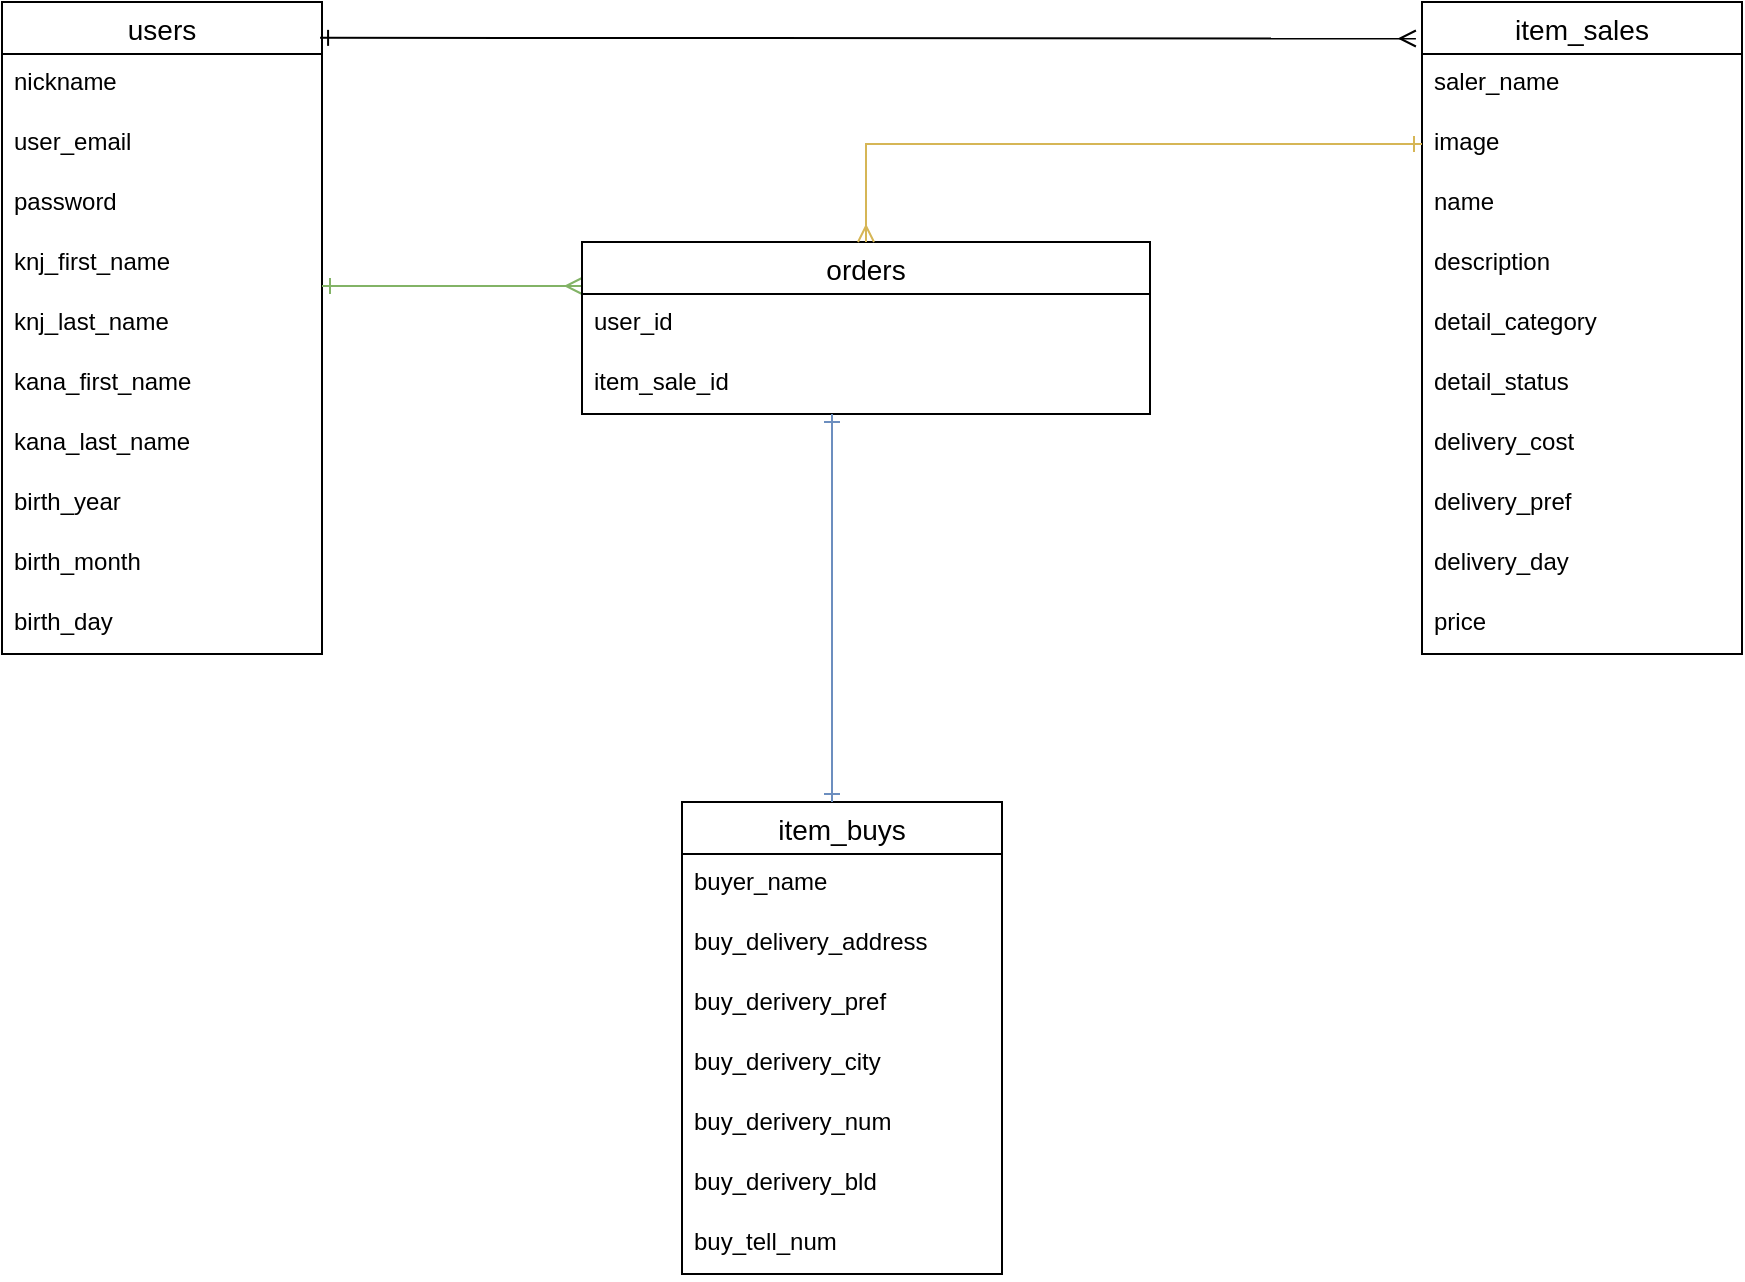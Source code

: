 <mxfile>
    <diagram id="2ylA5tk6WSc6-ruhwujN" name="ページ1">
        <mxGraphModel dx="769" dy="721" grid="1" gridSize="10" guides="1" tooltips="1" connect="1" arrows="1" fold="1" page="1" pageScale="1" pageWidth="827" pageHeight="1169" math="0" shadow="0">
            <root>
                <mxCell id="0"/>
                <mxCell id="1" parent="0"/>
                <mxCell id="2" value="users" style="swimlane;fontStyle=0;childLayout=stackLayout;horizontal=1;startSize=26;horizontalStack=0;resizeParent=1;resizeParentMax=0;resizeLast=0;collapsible=1;marginBottom=0;align=center;fontSize=14;" parent="1" vertex="1">
                    <mxGeometry x="40" y="40" width="160" height="326" as="geometry"/>
                </mxCell>
                <mxCell id="4" value="nickname" style="text;strokeColor=none;fillColor=none;spacingLeft=4;spacingRight=4;overflow=hidden;rotatable=0;points=[[0,0.5],[1,0.5]];portConstraint=eastwest;fontSize=12;" parent="2" vertex="1">
                    <mxGeometry y="26" width="160" height="30" as="geometry"/>
                </mxCell>
                <mxCell id="5" value="user_email" style="text;strokeColor=none;fillColor=none;spacingLeft=4;spacingRight=4;overflow=hidden;rotatable=0;points=[[0,0.5],[1,0.5]];portConstraint=eastwest;fontSize=12;" parent="2" vertex="1">
                    <mxGeometry y="56" width="160" height="30" as="geometry"/>
                </mxCell>
                <mxCell id="10" value="password" style="text;strokeColor=none;fillColor=none;spacingLeft=4;spacingRight=4;overflow=hidden;rotatable=0;points=[[0,0.5],[1,0.5]];portConstraint=eastwest;fontSize=12;" parent="2" vertex="1">
                    <mxGeometry y="86" width="160" height="30" as="geometry"/>
                </mxCell>
                <mxCell id="11" value="knj_first_name" style="text;strokeColor=none;fillColor=none;spacingLeft=4;spacingRight=4;overflow=hidden;rotatable=0;points=[[0,0.5],[1,0.5]];portConstraint=eastwest;fontSize=12;" parent="2" vertex="1">
                    <mxGeometry y="116" width="160" height="30" as="geometry"/>
                </mxCell>
                <mxCell id="12" value="knj_last_name" style="text;strokeColor=none;fillColor=none;spacingLeft=4;spacingRight=4;overflow=hidden;rotatable=0;points=[[0,0.5],[1,0.5]];portConstraint=eastwest;fontSize=12;" parent="2" vertex="1">
                    <mxGeometry y="146" width="160" height="30" as="geometry"/>
                </mxCell>
                <mxCell id="13" value="kana_first_name" style="text;strokeColor=none;fillColor=none;spacingLeft=4;spacingRight=4;overflow=hidden;rotatable=0;points=[[0,0.5],[1,0.5]];portConstraint=eastwest;fontSize=12;" parent="2" vertex="1">
                    <mxGeometry y="176" width="160" height="30" as="geometry"/>
                </mxCell>
                <mxCell id="15" value="kana_last_name" style="text;strokeColor=none;fillColor=none;spacingLeft=4;spacingRight=4;overflow=hidden;rotatable=0;points=[[0,0.5],[1,0.5]];portConstraint=eastwest;fontSize=12;" parent="2" vertex="1">
                    <mxGeometry y="206" width="160" height="30" as="geometry"/>
                </mxCell>
                <mxCell id="16" value="birth_year" style="text;strokeColor=none;fillColor=none;spacingLeft=4;spacingRight=4;overflow=hidden;rotatable=0;points=[[0,0.5],[1,0.5]];portConstraint=eastwest;fontSize=12;" parent="2" vertex="1">
                    <mxGeometry y="236" width="160" height="30" as="geometry"/>
                </mxCell>
                <mxCell id="17" value="birth_month" style="text;strokeColor=none;fillColor=none;spacingLeft=4;spacingRight=4;overflow=hidden;rotatable=0;points=[[0,0.5],[1,0.5]];portConstraint=eastwest;fontSize=12;" parent="2" vertex="1">
                    <mxGeometry y="266" width="160" height="30" as="geometry"/>
                </mxCell>
                <mxCell id="18" value="birth_day" style="text;strokeColor=none;fillColor=none;spacingLeft=4;spacingRight=4;overflow=hidden;rotatable=0;points=[[0,0.5],[1,0.5]];portConstraint=eastwest;fontSize=12;" parent="2" vertex="1">
                    <mxGeometry y="296" width="160" height="30" as="geometry"/>
                </mxCell>
                <mxCell id="14" style="edgeStyle=none;rounded=0;orthogonalLoop=1;jettySize=auto;html=1;endArrow=ERmany;endFill=0;entryX=-0.019;entryY=0.056;entryDx=0;entryDy=0;startArrow=ERone;startFill=0;exitX=0.994;exitY=0.055;exitDx=0;exitDy=0;exitPerimeter=0;entryPerimeter=0;" parent="1" source="2" target="19" edge="1">
                    <mxGeometry relative="1" as="geometry">
                        <mxPoint x="380" y="170" as="targetPoint"/>
                        <mxPoint x="270" y="81" as="sourcePoint"/>
                    </mxGeometry>
                </mxCell>
                <mxCell id="19" value="item_sales" style="swimlane;fontStyle=0;childLayout=stackLayout;horizontal=1;startSize=26;horizontalStack=0;resizeParent=1;resizeParentMax=0;resizeLast=0;collapsible=1;marginBottom=0;align=center;fontSize=14;" parent="1" vertex="1">
                    <mxGeometry x="750" y="40" width="160" height="326" as="geometry"/>
                </mxCell>
                <mxCell id="40" value="saler_name" style="text;strokeColor=none;fillColor=none;spacingLeft=4;spacingRight=4;overflow=hidden;rotatable=0;points=[[0,0.5],[1,0.5]];portConstraint=eastwest;fontSize=12;" parent="19" vertex="1">
                    <mxGeometry y="26" width="160" height="30" as="geometry"/>
                </mxCell>
                <mxCell id="20" value="image" style="text;strokeColor=none;fillColor=none;spacingLeft=4;spacingRight=4;overflow=hidden;rotatable=0;points=[[0,0.5],[1,0.5]];portConstraint=eastwest;fontSize=12;" parent="19" vertex="1">
                    <mxGeometry y="56" width="160" height="30" as="geometry"/>
                </mxCell>
                <mxCell id="21" value="name" style="text;strokeColor=none;fillColor=none;spacingLeft=4;spacingRight=4;overflow=hidden;rotatable=0;points=[[0,0.5],[1,0.5]];portConstraint=eastwest;fontSize=12;" parent="19" vertex="1">
                    <mxGeometry y="86" width="160" height="30" as="geometry"/>
                </mxCell>
                <mxCell id="22" value="description" style="text;strokeColor=none;fillColor=none;spacingLeft=4;spacingRight=4;overflow=hidden;rotatable=0;points=[[0,0.5],[1,0.5]];portConstraint=eastwest;fontSize=12;" parent="19" vertex="1">
                    <mxGeometry y="116" width="160" height="30" as="geometry"/>
                </mxCell>
                <mxCell id="62" value="detail_category" style="text;strokeColor=none;fillColor=none;spacingLeft=4;spacingRight=4;overflow=hidden;rotatable=0;points=[[0,0.5],[1,0.5]];portConstraint=eastwest;fontSize=12;" parent="19" vertex="1">
                    <mxGeometry y="146" width="160" height="30" as="geometry"/>
                </mxCell>
                <mxCell id="25" value="detail_status" style="text;strokeColor=none;fillColor=none;spacingLeft=4;spacingRight=4;overflow=hidden;rotatable=0;points=[[0,0.5],[1,0.5]];portConstraint=eastwest;fontSize=12;" parent="19" vertex="1">
                    <mxGeometry y="176" width="160" height="30" as="geometry"/>
                </mxCell>
                <mxCell id="26" value="delivery_cost" style="text;strokeColor=none;fillColor=none;spacingLeft=4;spacingRight=4;overflow=hidden;rotatable=0;points=[[0,0.5],[1,0.5]];portConstraint=eastwest;fontSize=12;" parent="19" vertex="1">
                    <mxGeometry y="206" width="160" height="30" as="geometry"/>
                </mxCell>
                <mxCell id="35" value="delivery_pref" style="text;strokeColor=none;fillColor=none;spacingLeft=4;spacingRight=4;overflow=hidden;rotatable=0;points=[[0,0.5],[1,0.5]];portConstraint=eastwest;fontSize=12;" parent="19" vertex="1">
                    <mxGeometry y="236" width="160" height="30" as="geometry"/>
                </mxCell>
                <mxCell id="36" value="delivery_day" style="text;strokeColor=none;fillColor=none;spacingLeft=4;spacingRight=4;overflow=hidden;rotatable=0;points=[[0,0.5],[1,0.5]];portConstraint=eastwest;fontSize=12;" parent="19" vertex="1">
                    <mxGeometry y="266" width="160" height="30" as="geometry"/>
                </mxCell>
                <mxCell id="37" value="price" style="text;strokeColor=none;fillColor=none;spacingLeft=4;spacingRight=4;overflow=hidden;rotatable=0;points=[[0,0.5],[1,0.5]];portConstraint=eastwest;fontSize=12;" parent="19" vertex="1">
                    <mxGeometry y="296" width="160" height="30" as="geometry"/>
                </mxCell>
                <mxCell id="43" value="item_buys" style="swimlane;fontStyle=0;childLayout=stackLayout;horizontal=1;startSize=26;horizontalStack=0;resizeParent=1;resizeParentMax=0;resizeLast=0;collapsible=1;marginBottom=0;align=center;fontSize=14;" parent="1" vertex="1">
                    <mxGeometry x="380" y="440" width="160" height="236" as="geometry"/>
                </mxCell>
                <mxCell id="44" value="buyer_name" style="text;strokeColor=none;fillColor=none;spacingLeft=4;spacingRight=4;overflow=hidden;rotatable=0;points=[[0,0.5],[1,0.5]];portConstraint=eastwest;fontSize=12;" parent="43" vertex="1">
                    <mxGeometry y="26" width="160" height="30" as="geometry"/>
                </mxCell>
                <mxCell id="48" value="buy_delivery_address" style="text;strokeColor=none;fillColor=none;spacingLeft=4;spacingRight=4;overflow=hidden;rotatable=0;points=[[0,0.5],[1,0.5]];portConstraint=eastwest;fontSize=12;" parent="43" vertex="1">
                    <mxGeometry y="56" width="160" height="30" as="geometry"/>
                </mxCell>
                <mxCell id="49" value="buy_derivery_pref" style="text;strokeColor=none;fillColor=none;spacingLeft=4;spacingRight=4;overflow=hidden;rotatable=0;points=[[0,0.5],[1,0.5]];portConstraint=eastwest;fontSize=12;" parent="43" vertex="1">
                    <mxGeometry y="86" width="160" height="30" as="geometry"/>
                </mxCell>
                <mxCell id="50" value="buy_derivery_city" style="text;strokeColor=none;fillColor=none;spacingLeft=4;spacingRight=4;overflow=hidden;rotatable=0;points=[[0,0.5],[1,0.5]];portConstraint=eastwest;fontSize=12;" parent="43" vertex="1">
                    <mxGeometry y="116" width="160" height="30" as="geometry"/>
                </mxCell>
                <mxCell id="51" value="buy_derivery_num" style="text;strokeColor=none;fillColor=none;spacingLeft=4;spacingRight=4;overflow=hidden;rotatable=0;points=[[0,0.5],[1,0.5]];portConstraint=eastwest;fontSize=12;" parent="43" vertex="1">
                    <mxGeometry y="146" width="160" height="30" as="geometry"/>
                </mxCell>
                <mxCell id="52" value="buy_derivery_bld" style="text;strokeColor=none;fillColor=none;spacingLeft=4;spacingRight=4;overflow=hidden;rotatable=0;points=[[0,0.5],[1,0.5]];portConstraint=eastwest;fontSize=12;" parent="43" vertex="1">
                    <mxGeometry y="176" width="160" height="30" as="geometry"/>
                </mxCell>
                <mxCell id="53" value="buy_tell_num" style="text;strokeColor=none;fillColor=none;spacingLeft=4;spacingRight=4;overflow=hidden;rotatable=0;points=[[0,0.5],[1,0.5]];portConstraint=eastwest;fontSize=12;" parent="43" vertex="1">
                    <mxGeometry y="206" width="160" height="30" as="geometry"/>
                </mxCell>
                <mxCell id="57" style="edgeStyle=elbowEdgeStyle;rounded=0;orthogonalLoop=1;jettySize=auto;elbow=vertical;html=1;startArrow=ERone;startFill=0;endArrow=ERmany;endFill=0;fillColor=#d5e8d4;strokeColor=#82b366;entryX=0;entryY=0.25;entryDx=0;entryDy=0;" parent="1" source="2" target="63" edge="1">
                    <mxGeometry relative="1" as="geometry">
                        <mxPoint x="300" y="203" as="targetPoint"/>
                        <Array as="points">
                            <mxPoint x="260" y="182"/>
                            <mxPoint x="260" y="203"/>
                            <mxPoint x="340" y="150"/>
                        </Array>
                    </mxGeometry>
                </mxCell>
                <mxCell id="63" value="orders" style="swimlane;fontStyle=0;childLayout=stackLayout;horizontal=1;startSize=26;horizontalStack=0;resizeParent=1;resizeParentMax=0;resizeLast=0;collapsible=1;marginBottom=0;align=center;fontSize=14;" parent="1" vertex="1">
                    <mxGeometry x="330" y="160" width="284" height="86" as="geometry"/>
                </mxCell>
                <mxCell id="64" value="user_id" style="text;strokeColor=none;fillColor=none;spacingLeft=4;spacingRight=4;overflow=hidden;rotatable=0;points=[[0,0.5],[1,0.5]];portConstraint=eastwest;fontSize=12;" parent="63" vertex="1">
                    <mxGeometry y="26" width="284" height="30" as="geometry"/>
                </mxCell>
                <mxCell id="65" value="item_sale_id" style="text;strokeColor=none;fillColor=none;spacingLeft=4;spacingRight=4;overflow=hidden;rotatable=0;points=[[0,0.5],[1,0.5]];portConstraint=eastwest;fontSize=12;" parent="63" vertex="1">
                    <mxGeometry y="56" width="284" height="30" as="geometry"/>
                </mxCell>
                <mxCell id="68" style="edgeStyle=elbowEdgeStyle;rounded=0;orthogonalLoop=1;jettySize=auto;elbow=vertical;html=1;startArrow=ERone;startFill=0;endArrow=ERmany;endFill=0;fillColor=#fff2cc;strokeColor=#d6b656;" parent="1" source="19" target="63" edge="1">
                    <mxGeometry relative="1" as="geometry">
                        <mxPoint x="680" y="110" as="targetPoint"/>
                        <Array as="points">
                            <mxPoint x="700" y="111"/>
                            <mxPoint x="610" y="131.5"/>
                            <mxPoint x="690" y="78.5"/>
                        </Array>
                        <mxPoint x="550" y="110.5" as="sourcePoint"/>
                    </mxGeometry>
                </mxCell>
                <mxCell id="69" style="edgeStyle=elbowEdgeStyle;rounded=0;orthogonalLoop=1;jettySize=auto;elbow=vertical;html=1;startArrow=ERone;startFill=0;endArrow=ERone;endFill=0;fillColor=#dae8fc;strokeColor=#6c8ebf;" parent="1" source="63" target="43" edge="1">
                    <mxGeometry relative="1" as="geometry">
                        <mxPoint x="525" y="370" as="targetPoint"/>
                        <Array as="points">
                            <mxPoint x="455" y="370.5"/>
                            <mxPoint x="455" y="391.5"/>
                            <mxPoint x="535" y="338.5"/>
                        </Array>
                        <mxPoint x="395" y="370.5" as="sourcePoint"/>
                    </mxGeometry>
                </mxCell>
            </root>
        </mxGraphModel>
    </diagram>
</mxfile>